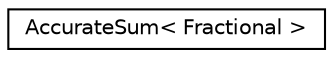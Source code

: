 digraph "Graphical Class Hierarchy"
{
 // LATEX_PDF_SIZE
  edge [fontname="Helvetica",fontsize="10",labelfontname="Helvetica",labelfontsize="10"];
  node [fontname="Helvetica",fontsize="10",shape=record];
  rankdir="LR";
  Node0 [label="AccurateSum\< Fractional \>",height=0.2,width=0.4,color="black", fillcolor="white", style="filled",URL="$classoperations__research_1_1_accurate_sum.html",tooltip=" "];
}
